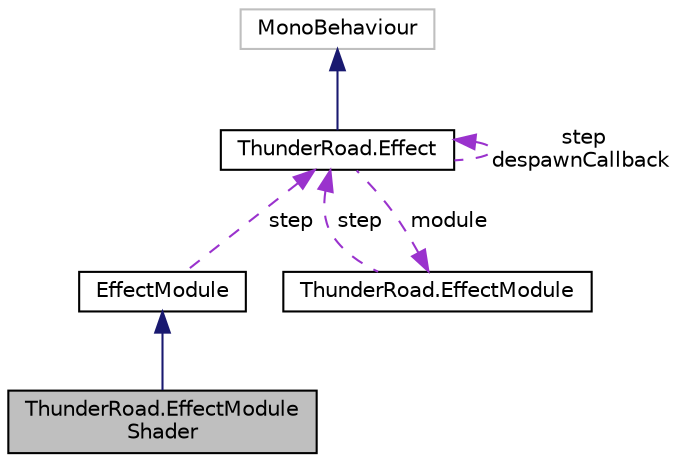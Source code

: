 digraph "ThunderRoad.EffectModuleShader"
{
 // LATEX_PDF_SIZE
  edge [fontname="Helvetica",fontsize="10",labelfontname="Helvetica",labelfontsize="10"];
  node [fontname="Helvetica",fontsize="10",shape=record];
  Node1 [label="ThunderRoad.EffectModule\lShader",height=0.2,width=0.4,color="black", fillcolor="grey75", style="filled", fontcolor="black",tooltip="Class EffectModuleShader. Implements the ThunderRoad.EffectModule"];
  Node2 -> Node1 [dir="back",color="midnightblue",fontsize="10",style="solid",fontname="Helvetica"];
  Node2 [label="EffectModule",height=0.2,width=0.4,color="black", fillcolor="white", style="filled",URL="$class_thunder_road_1_1_effect_module.html",tooltip="Class EffectModule."];
  Node3 -> Node2 [dir="back",color="darkorchid3",fontsize="10",style="dashed",label=" step" ,fontname="Helvetica"];
  Node3 [label="ThunderRoad.Effect",height=0.2,width=0.4,color="black", fillcolor="white", style="filled",URL="$class_thunder_road_1_1_effect.html",tooltip="Class Effect. Implements the UnityEngine.MonoBehaviour"];
  Node4 -> Node3 [dir="back",color="midnightblue",fontsize="10",style="solid",fontname="Helvetica"];
  Node4 [label="MonoBehaviour",height=0.2,width=0.4,color="grey75", fillcolor="white", style="filled",tooltip=" "];
  Node3 -> Node3 [dir="back",color="darkorchid3",fontsize="10",style="dashed",label=" step\ndespawnCallback" ,fontname="Helvetica"];
  Node5 -> Node3 [dir="back",color="darkorchid3",fontsize="10",style="dashed",label=" module" ,fontname="Helvetica"];
  Node5 [label="ThunderRoad.EffectModule",height=0.2,width=0.4,color="black", fillcolor="white", style="filled",URL="$class_thunder_road_1_1_effect_module.html",tooltip="Class EffectModule."];
  Node3 -> Node5 [dir="back",color="darkorchid3",fontsize="10",style="dashed",label=" step" ,fontname="Helvetica"];
}
